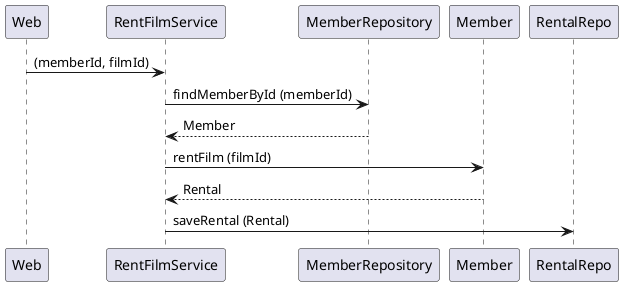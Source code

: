 @startuml
Web -> RentFilmService: (memberId, filmId)
RentFilmService -> MemberRepository: findMemberById (memberId)
MemberRepository --> RentFilmService: Member
RentFilmService -> Member: rentFilm (filmId)
Member --> RentFilmService: Rental
RentFilmService -> RentalRepo: saveRental (Rental)

@enduml


Member -> RentalRepo: checkIfItsCurrentlyAvailable (filmId)

